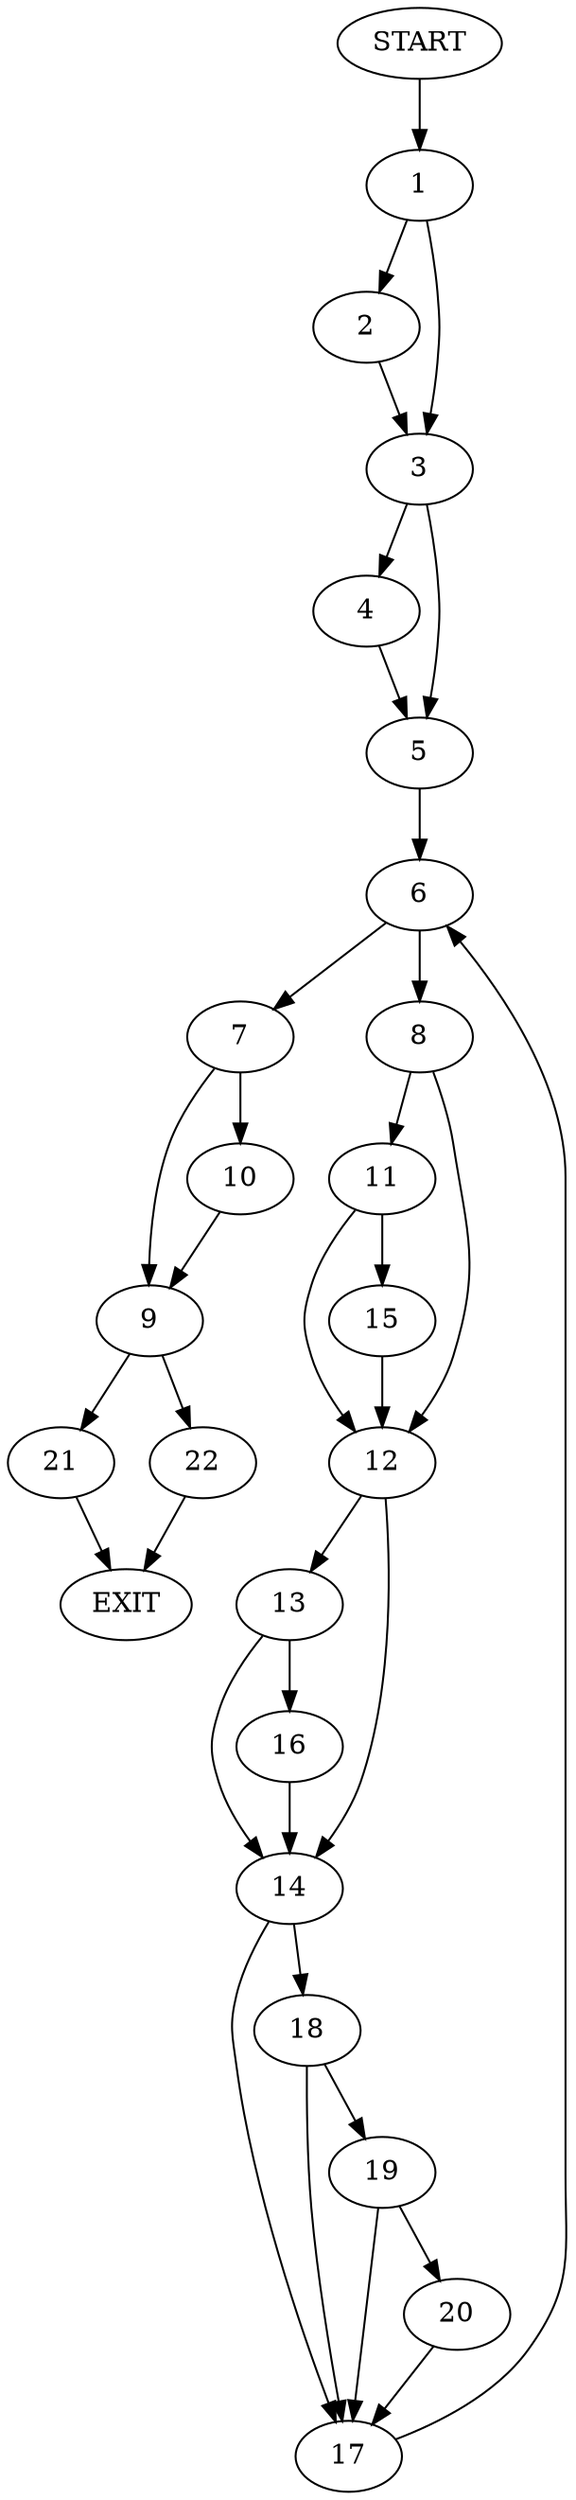 digraph {
0 [label="START"]
23 [label="EXIT"]
0 -> 1
1 -> 2
1 -> 3
2 -> 3
3 -> 4
3 -> 5
4 -> 5
5 -> 6
6 -> 7
6 -> 8
7 -> 9
7 -> 10
8 -> 11
8 -> 12
12 -> 13
12 -> 14
11 -> 15
11 -> 12
15 -> 12
13 -> 16
13 -> 14
14 -> 17
14 -> 18
16 -> 14
18 -> 17
18 -> 19
17 -> 6
19 -> 20
19 -> 17
20 -> 17
9 -> 21
9 -> 22
10 -> 9
21 -> 23
22 -> 23
}
